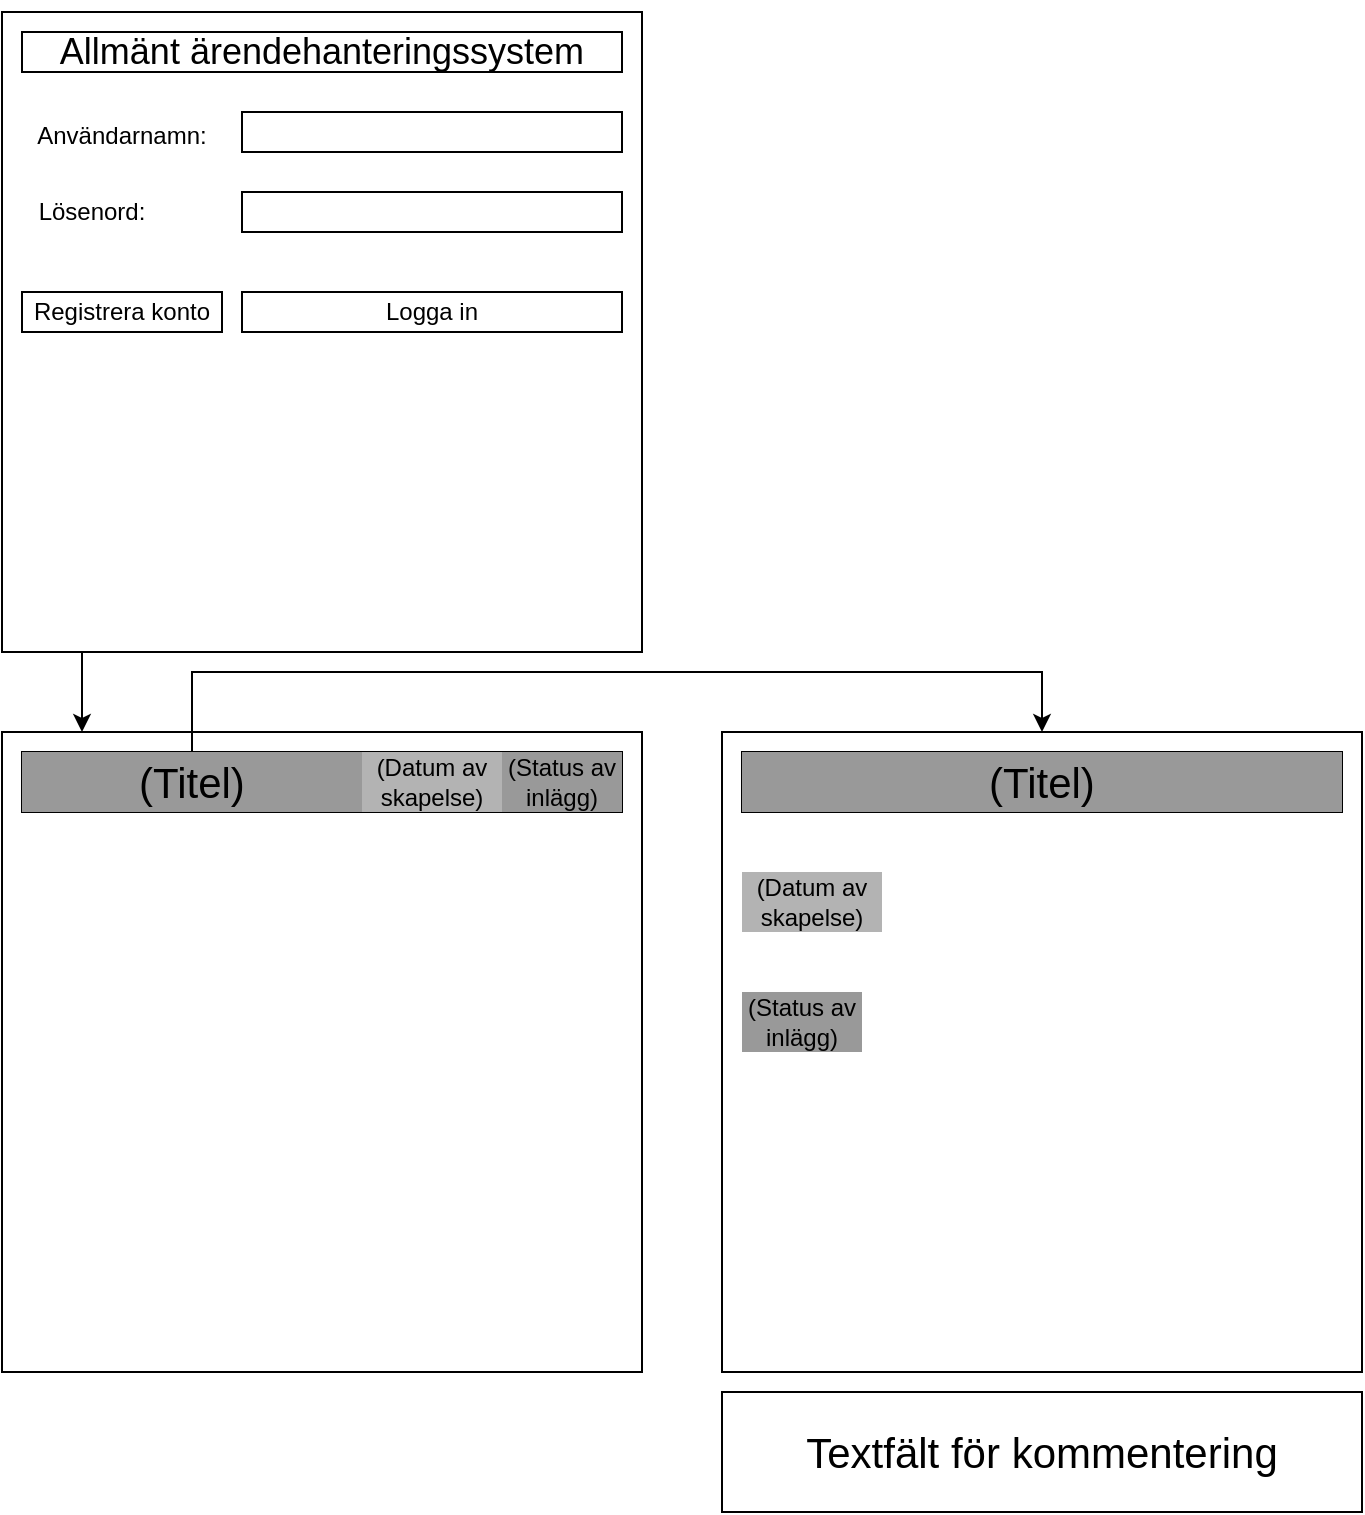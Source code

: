 <mxfile version="15.5.9" type="device"><diagram id="vMW8wRJWn-pQ2jC8XGxM" name="Page-1"><mxGraphModel dx="614" dy="442" grid="1" gridSize="10" guides="1" tooltips="1" connect="1" arrows="1" fold="1" page="1" pageScale="1" pageWidth="827" pageHeight="1169" math="0" shadow="0"><root><mxCell id="0"/><mxCell id="1" parent="0"/><mxCell id="m5ZlDjlVFgXqqkRrLCGY-1" value="" style="rounded=0;whiteSpace=wrap;html=1;" vertex="1" parent="1"><mxGeometry x="40" y="640" width="320" height="320" as="geometry"/></mxCell><mxCell id="m5ZlDjlVFgXqqkRrLCGY-2" value="" style="rounded=0;whiteSpace=wrap;html=1;" vertex="1" parent="1"><mxGeometry x="50" y="650" width="300" height="30" as="geometry"/></mxCell><mxCell id="m5ZlDjlVFgXqqkRrLCGY-9" style="edgeStyle=orthogonalEdgeStyle;rounded=0;orthogonalLoop=1;jettySize=auto;html=1;fontSize=12;entryX=0.5;entryY=0;entryDx=0;entryDy=0;" edge="1" parent="1" source="m5ZlDjlVFgXqqkRrLCGY-3" target="m5ZlDjlVFgXqqkRrLCGY-17"><mxGeometry relative="1" as="geometry"><mxPoint x="560" y="630" as="targetPoint"/><Array as="points"><mxPoint x="135" y="610"/><mxPoint x="560" y="610"/></Array></mxGeometry></mxCell><mxCell id="m5ZlDjlVFgXqqkRrLCGY-3" value="&lt;font style=&quot;font-size: 21px&quot;&gt;&lt;span style=&quot;background-color: rgb(153 , 153 , 153)&quot;&gt;&lt;span&gt;&lt;span&gt;(Titel)&lt;/span&gt;&lt;/span&gt;&lt;/span&gt;&lt;/font&gt;" style="text;html=1;strokeColor=none;fillColor=#999999;align=center;verticalAlign=middle;whiteSpace=wrap;rounded=0;" vertex="1" parent="1"><mxGeometry x="50" y="650" width="170" height="30" as="geometry"/></mxCell><mxCell id="m5ZlDjlVFgXqqkRrLCGY-5" value="&lt;font style=&quot;font-size: 12px&quot;&gt;(Datum av skapelse)&lt;/font&gt;" style="text;html=1;strokeColor=none;fillColor=#B3B3B3;align=center;verticalAlign=middle;whiteSpace=wrap;rounded=0;" vertex="1" parent="1"><mxGeometry x="220" y="650" width="70" height="30" as="geometry"/></mxCell><mxCell id="m5ZlDjlVFgXqqkRrLCGY-15" value="&lt;font style=&quot;font-size: 12px&quot;&gt;(Status av inlägg)&lt;/font&gt;" style="text;html=1;strokeColor=none;fillColor=#999999;align=center;verticalAlign=middle;whiteSpace=wrap;rounded=0;" vertex="1" parent="1"><mxGeometry x="290" y="650" width="60" height="30" as="geometry"/></mxCell><mxCell id="m5ZlDjlVFgXqqkRrLCGY-17" value="" style="rounded=0;whiteSpace=wrap;html=1;" vertex="1" parent="1"><mxGeometry x="400" y="640" width="320" height="320" as="geometry"/></mxCell><mxCell id="m5ZlDjlVFgXqqkRrLCGY-18" value="" style="rounded=0;whiteSpace=wrap;html=1;" vertex="1" parent="1"><mxGeometry x="410" y="650" width="300" height="30" as="geometry"/></mxCell><mxCell id="m5ZlDjlVFgXqqkRrLCGY-19" value="&lt;font style=&quot;font-size: 21px&quot;&gt;&lt;span style=&quot;background-color: rgb(153 , 153 , 153)&quot;&gt;&lt;span&gt;&lt;span&gt;(Titel)&lt;/span&gt;&lt;/span&gt;&lt;/span&gt;&lt;/font&gt;" style="text;html=1;strokeColor=none;fillColor=#999999;align=center;verticalAlign=middle;whiteSpace=wrap;rounded=0;" vertex="1" parent="1"><mxGeometry x="410" y="650" width="300" height="30" as="geometry"/></mxCell><mxCell id="m5ZlDjlVFgXqqkRrLCGY-20" value="&lt;font style=&quot;font-size: 12px&quot;&gt;(Datum av skapelse)&lt;/font&gt;" style="text;html=1;strokeColor=none;fillColor=#B3B3B3;align=center;verticalAlign=middle;whiteSpace=wrap;rounded=0;" vertex="1" parent="1"><mxGeometry x="410" y="710" width="70" height="30" as="geometry"/></mxCell><mxCell id="m5ZlDjlVFgXqqkRrLCGY-21" value="&lt;font style=&quot;font-size: 12px&quot;&gt;(Status av inlägg)&lt;/font&gt;" style="text;html=1;strokeColor=none;fillColor=#999999;align=center;verticalAlign=middle;whiteSpace=wrap;rounded=0;" vertex="1" parent="1"><mxGeometry x="410" y="770" width="60" height="30" as="geometry"/></mxCell><mxCell id="m5ZlDjlVFgXqqkRrLCGY-22" value="" style="rounded=0;whiteSpace=wrap;html=1;" vertex="1" parent="1"><mxGeometry x="400" y="970" width="320" height="60" as="geometry"/></mxCell><mxCell id="m5ZlDjlVFgXqqkRrLCGY-23" value="Textfält för kommentering" style="text;html=1;strokeColor=none;fillColor=none;align=center;verticalAlign=middle;whiteSpace=wrap;rounded=0;labelBackgroundColor=#FFFFFF;fontSize=21;" vertex="1" parent="1"><mxGeometry x="440" y="985" width="240" height="30" as="geometry"/></mxCell><mxCell id="m5ZlDjlVFgXqqkRrLCGY-26" style="edgeStyle=orthogonalEdgeStyle;rounded=0;orthogonalLoop=1;jettySize=auto;html=1;fontSize=21;entryX=0.125;entryY=0;entryDx=0;entryDy=0;entryPerimeter=0;" edge="1" parent="1" source="m5ZlDjlVFgXqqkRrLCGY-25" target="m5ZlDjlVFgXqqkRrLCGY-1"><mxGeometry relative="1" as="geometry"><mxPoint x="80.0" y="630" as="targetPoint"/><Array as="points"><mxPoint x="80" y="600"/><mxPoint x="80" y="600"/></Array></mxGeometry></mxCell><mxCell id="m5ZlDjlVFgXqqkRrLCGY-25" value="" style="rounded=0;whiteSpace=wrap;html=1;" vertex="1" parent="1"><mxGeometry x="40" y="280" width="320" height="320" as="geometry"/></mxCell><mxCell id="m5ZlDjlVFgXqqkRrLCGY-29" value="" style="rounded=0;whiteSpace=wrap;html=1;" vertex="1" parent="1"><mxGeometry x="160" y="330" width="190" height="20" as="geometry"/></mxCell><mxCell id="m5ZlDjlVFgXqqkRrLCGY-30" value="" style="rounded=0;whiteSpace=wrap;html=1;" vertex="1" parent="1"><mxGeometry x="160" y="370" width="190" height="20" as="geometry"/></mxCell><mxCell id="m5ZlDjlVFgXqqkRrLCGY-31" value="Registrera konto" style="rounded=0;whiteSpace=wrap;html=1;" vertex="1" parent="1"><mxGeometry x="50" y="420" width="100" height="20" as="geometry"/></mxCell><mxCell id="m5ZlDjlVFgXqqkRrLCGY-32" value="Logga in" style="rounded=0;whiteSpace=wrap;html=1;" vertex="1" parent="1"><mxGeometry x="160" y="420" width="190" height="20" as="geometry"/></mxCell><mxCell id="m5ZlDjlVFgXqqkRrLCGY-33" value="&lt;h2 class=&quot;qrShPb kno-ecr-pt PZPZlf mfMhoc hNKfZe&quot;&gt;&lt;font size=&quot;1&quot;&gt;&lt;span style=&quot;font-size: 18px&quot;&gt;&lt;span style=&quot;font-weight: normal&quot;&gt;Allmänt ärendehanteringssystem&lt;/span&gt;&lt;/span&gt;&lt;/font&gt;&lt;/h2&gt;" style="rounded=0;whiteSpace=wrap;html=1;" vertex="1" parent="1"><mxGeometry x="50" y="290" width="300" height="20" as="geometry"/></mxCell><mxCell id="m5ZlDjlVFgXqqkRrLCGY-34" value="&lt;font style=&quot;font-size: 12px&quot;&gt;Användarnamn:&lt;/font&gt;" style="text;html=1;strokeColor=none;fillColor=none;align=center;verticalAlign=middle;whiteSpace=wrap;rounded=0;labelBackgroundColor=default;fontSize=18;" vertex="1" parent="1"><mxGeometry x="50" y="330" width="100" height="20" as="geometry"/></mxCell><mxCell id="m5ZlDjlVFgXqqkRrLCGY-35" value="&lt;font style=&quot;font-size: 12px&quot;&gt;Lösenord:&lt;/font&gt;" style="text;html=1;strokeColor=none;fillColor=none;align=center;verticalAlign=middle;whiteSpace=wrap;rounded=0;labelBackgroundColor=default;fontSize=18;" vertex="1" parent="1"><mxGeometry x="50" y="365" width="70" height="25" as="geometry"/></mxCell></root></mxGraphModel></diagram></mxfile>